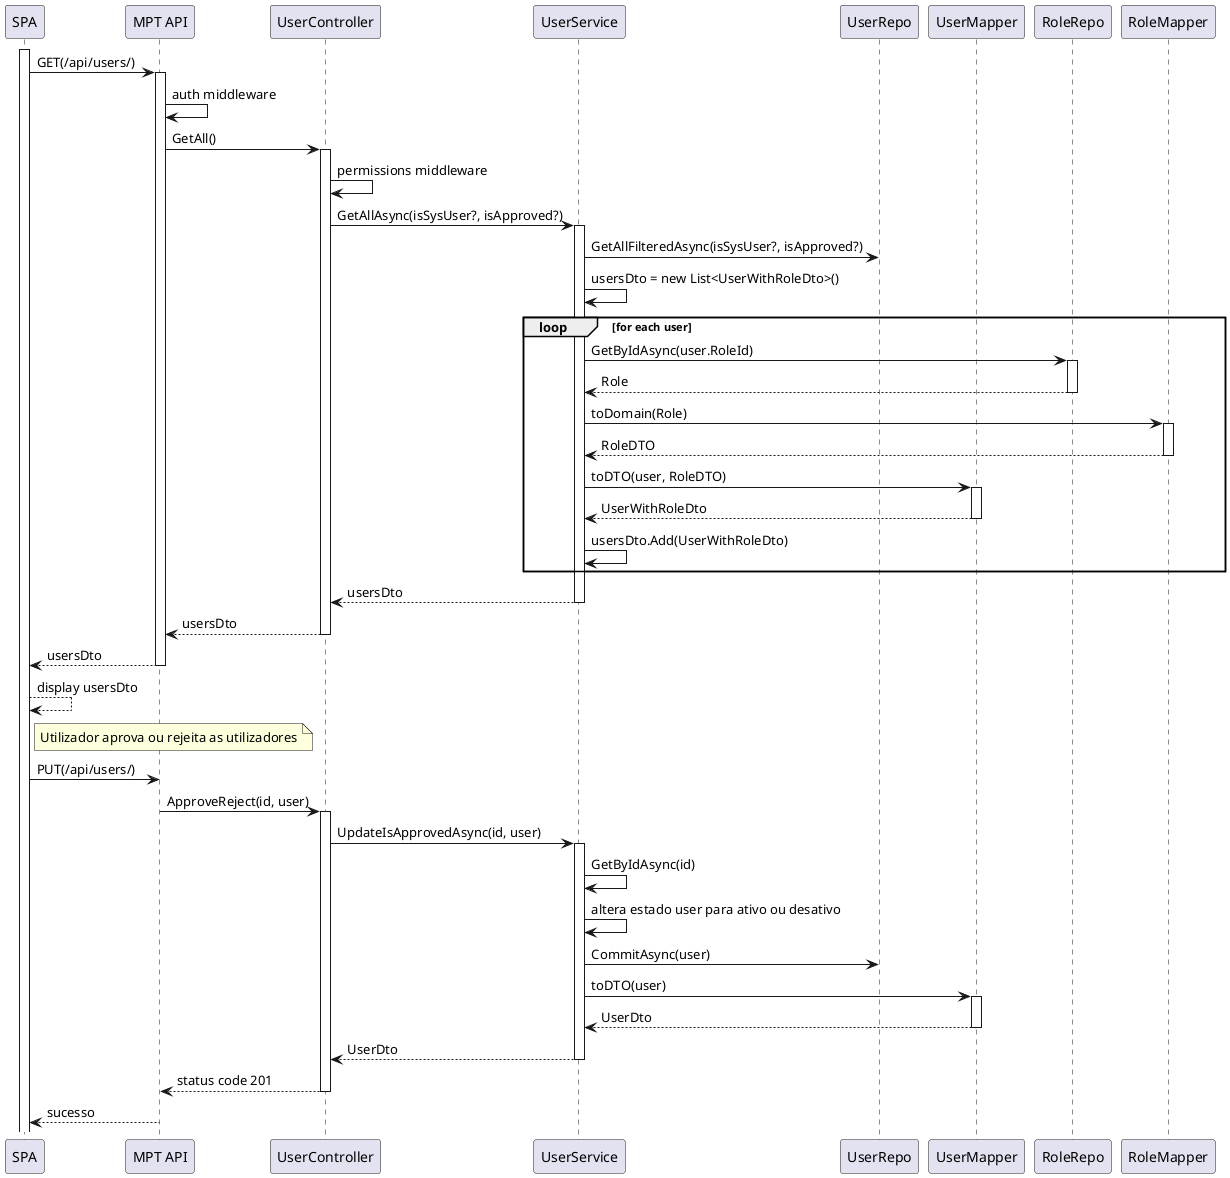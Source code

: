 @startuml
participant SPA
participant "MPT API" as API
participant "UserController" as Ctrl
participant "UserService" as Srv
participant "UserRepo" as Repo
participant "UserMapper" as Map
participant "RoleRepo" as rr
participant "RoleMapper" as rm

activate SPA
SPA -> API: GET(/api/users/)
activate API

API -> API: auth middleware 
API -> Ctrl: GetAll()
activate Ctrl

Ctrl -> Ctrl: permissions middleware 
Ctrl -> Srv: GetAllAsync(isSysUser?, isApproved?)
activate Srv

Srv -> Repo: GetAllFilteredAsync(isSysUser?, isApproved?)

Srv -> Srv: usersDto = new List<UserWithRoleDto>()

loop for each user
    Srv -> rr: GetByIdAsync(user.RoleId)
    activate rr
    rr --> Srv: Role
    deactivate rr

    Srv -> rm: toDomain(Role)
    activate rm
    rm --> Srv: RoleDTO
    deactivate rm

    Srv -> Map: toDTO(user, RoleDTO)
    activate Map
    Map --> Srv: UserWithRoleDto
    deactivate Map

    Srv -> Srv: usersDto.Add(UserWithRoleDto)
end


Srv --> Ctrl: usersDto
deactivate Srv

Ctrl --> API: usersDto
deactivate Ctrl

API --> SPA: usersDto
deactivate API

SPA --> SPA: display usersDto

note right of SPA 
    Utilizador aprova ou rejeita as utilizadores
end note

SPA -> API: PUT(/api/users/)

API -> Ctrl: ApproveReject(id, user)
activate Ctrl

Ctrl -> Srv: UpdateIsApprovedAsync(id, user)
activate Srv

Srv -> Srv: GetByIdAsync(id)
Srv -> Srv: altera estado user para ativo ou desativo

Srv -> Repo: CommitAsync(user)
Srv -> Map: toDTO(user)
activate Map
Map --> Srv: UserDto
deactivate Map

Srv --> Ctrl: UserDto
deactivate Srv

Ctrl --> API: status code 201
deactivate Ctrl

API --> SPA: sucesso
deactivate API






@enduml